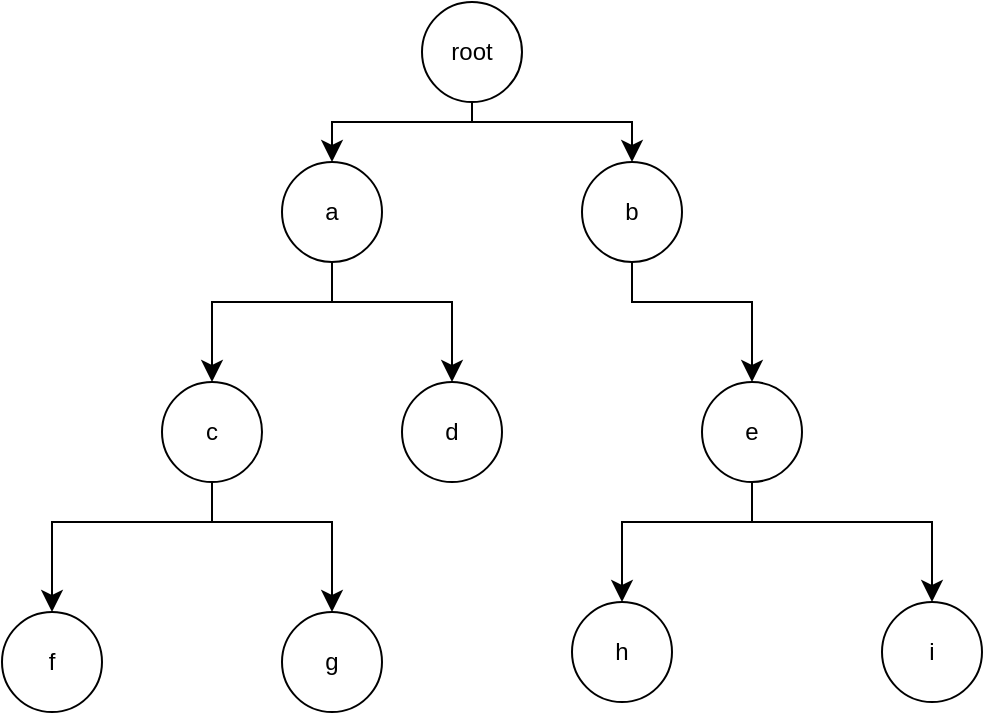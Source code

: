 <mxfile>
    <diagram id="GQkH641Xpm4xBl6vEQXN" name="Page-1">
        <mxGraphModel dx="485" dy="742" grid="1" gridSize="10" guides="1" tooltips="1" connect="1" arrows="1" fold="1" page="1" pageScale="1" pageWidth="850" pageHeight="1100" math="0" shadow="0">
            <root>
                <mxCell id="0"/>
                <mxCell id="1" parent="0"/>
                <mxCell id="2" value="root" style="ellipse;whiteSpace=wrap;html=1;aspect=fixed;" vertex="1" parent="1">
                    <mxGeometry x="350" y="220" width="50" height="50" as="geometry"/>
                </mxCell>
                <mxCell id="3" value="a" style="ellipse;whiteSpace=wrap;html=1;aspect=fixed;" vertex="1" parent="1">
                    <mxGeometry x="280" y="300" width="50" height="50" as="geometry"/>
                </mxCell>
                <mxCell id="4" value="b" style="ellipse;whiteSpace=wrap;html=1;aspect=fixed;" vertex="1" parent="1">
                    <mxGeometry x="430" y="300" width="50" height="50" as="geometry"/>
                </mxCell>
                <mxCell id="5" value="c" style="ellipse;whiteSpace=wrap;html=1;aspect=fixed;" vertex="1" parent="1">
                    <mxGeometry x="220" y="410" width="50" height="50" as="geometry"/>
                </mxCell>
                <mxCell id="6" value="g" style="ellipse;whiteSpace=wrap;html=1;aspect=fixed;" vertex="1" parent="1">
                    <mxGeometry x="280" y="525" width="50" height="50" as="geometry"/>
                </mxCell>
                <mxCell id="7" value="f" style="ellipse;whiteSpace=wrap;html=1;aspect=fixed;" vertex="1" parent="1">
                    <mxGeometry x="140" y="525" width="50" height="50" as="geometry"/>
                </mxCell>
                <mxCell id="8" value="i" style="ellipse;whiteSpace=wrap;html=1;aspect=fixed;" vertex="1" parent="1">
                    <mxGeometry x="580" y="520" width="50" height="50" as="geometry"/>
                </mxCell>
                <mxCell id="9" value="h" style="ellipse;whiteSpace=wrap;html=1;aspect=fixed;" vertex="1" parent="1">
                    <mxGeometry x="425" y="520" width="50" height="50" as="geometry"/>
                </mxCell>
                <mxCell id="10" value="e" style="ellipse;whiteSpace=wrap;html=1;aspect=fixed;" vertex="1" parent="1">
                    <mxGeometry x="490" y="410" width="50" height="50" as="geometry"/>
                </mxCell>
                <mxCell id="11" value="d" style="ellipse;whiteSpace=wrap;html=1;aspect=fixed;" vertex="1" parent="1">
                    <mxGeometry x="340" y="410" width="50" height="50" as="geometry"/>
                </mxCell>
                <mxCell id="12" value="" style="edgeStyle=segmentEdgeStyle;endArrow=classic;html=1;curved=0;rounded=0;endSize=8;startSize=8;exitX=0.5;exitY=1;exitDx=0;exitDy=0;entryX=0.5;entryY=0;entryDx=0;entryDy=0;" edge="1" parent="1" source="2" target="3">
                    <mxGeometry width="50" height="50" relative="1" as="geometry">
                        <mxPoint x="360" y="450" as="sourcePoint"/>
                        <mxPoint x="410" y="400" as="targetPoint"/>
                        <Array as="points">
                            <mxPoint x="375" y="280"/>
                            <mxPoint x="305" y="280"/>
                        </Array>
                    </mxGeometry>
                </mxCell>
                <mxCell id="13" value="" style="edgeStyle=segmentEdgeStyle;endArrow=classic;html=1;curved=0;rounded=0;endSize=8;startSize=8;exitX=0.5;exitY=1;exitDx=0;exitDy=0;entryX=0.5;entryY=0;entryDx=0;entryDy=0;" edge="1" parent="1" source="2" target="4">
                    <mxGeometry width="50" height="50" relative="1" as="geometry">
                        <mxPoint x="385" y="280" as="sourcePoint"/>
                        <mxPoint x="315" y="310" as="targetPoint"/>
                        <Array as="points">
                            <mxPoint x="375" y="280"/>
                            <mxPoint x="455" y="280"/>
                        </Array>
                    </mxGeometry>
                </mxCell>
                <mxCell id="14" value="" style="edgeStyle=segmentEdgeStyle;endArrow=classic;html=1;curved=0;rounded=0;endSize=8;startSize=8;entryX=0.5;entryY=0;entryDx=0;entryDy=0;" edge="1" parent="1" target="6">
                    <mxGeometry width="50" height="50" relative="1" as="geometry">
                        <mxPoint x="245" y="460" as="sourcePoint"/>
                        <mxPoint x="325" y="320" as="targetPoint"/>
                        <Array as="points">
                            <mxPoint x="245" y="480"/>
                            <mxPoint x="305" y="480"/>
                        </Array>
                    </mxGeometry>
                </mxCell>
                <mxCell id="15" value="" style="edgeStyle=segmentEdgeStyle;endArrow=classic;html=1;curved=0;rounded=0;endSize=8;startSize=8;exitX=0.5;exitY=1;exitDx=0;exitDy=0;entryX=0.5;entryY=0;entryDx=0;entryDy=0;" edge="1" parent="1" source="5" target="7">
                    <mxGeometry width="50" height="50" relative="1" as="geometry">
                        <mxPoint x="405" y="300" as="sourcePoint"/>
                        <mxPoint x="335" y="330" as="targetPoint"/>
                        <Array as="points">
                            <mxPoint x="245" y="480"/>
                            <mxPoint x="165" y="480"/>
                        </Array>
                    </mxGeometry>
                </mxCell>
                <mxCell id="16" value="" style="edgeStyle=segmentEdgeStyle;endArrow=classic;html=1;curved=0;rounded=0;endSize=8;startSize=8;exitX=0.5;exitY=1;exitDx=0;exitDy=0;entryX=0.5;entryY=0;entryDx=0;entryDy=0;" edge="1" parent="1" source="3" target="11">
                    <mxGeometry width="50" height="50" relative="1" as="geometry">
                        <mxPoint x="415" y="310" as="sourcePoint"/>
                        <mxPoint x="345" y="340" as="targetPoint"/>
                        <Array as="points">
                            <mxPoint x="305" y="370"/>
                            <mxPoint x="365" y="370"/>
                        </Array>
                    </mxGeometry>
                </mxCell>
                <mxCell id="17" value="" style="edgeStyle=segmentEdgeStyle;endArrow=classic;html=1;curved=0;rounded=0;endSize=8;startSize=8;exitX=0.5;exitY=1;exitDx=0;exitDy=0;entryX=0.5;entryY=0;entryDx=0;entryDy=0;" edge="1" parent="1" source="3" target="5">
                    <mxGeometry width="50" height="50" relative="1" as="geometry">
                        <mxPoint x="425" y="320" as="sourcePoint"/>
                        <mxPoint x="355" y="350" as="targetPoint"/>
                        <Array as="points">
                            <mxPoint x="305" y="370"/>
                            <mxPoint x="245" y="370"/>
                        </Array>
                    </mxGeometry>
                </mxCell>
                <mxCell id="18" value="" style="edgeStyle=segmentEdgeStyle;endArrow=classic;html=1;curved=0;rounded=0;endSize=8;startSize=8;exitX=0.5;exitY=1;exitDx=0;exitDy=0;entryX=0.5;entryY=0;entryDx=0;entryDy=0;" edge="1" parent="1" source="4" target="10">
                    <mxGeometry width="50" height="50" relative="1" as="geometry">
                        <mxPoint x="435" y="330" as="sourcePoint"/>
                        <mxPoint x="365" y="360" as="targetPoint"/>
                        <Array as="points">
                            <mxPoint x="455" y="370"/>
                            <mxPoint x="515" y="370"/>
                        </Array>
                    </mxGeometry>
                </mxCell>
                <mxCell id="19" value="" style="edgeStyle=segmentEdgeStyle;endArrow=classic;html=1;curved=0;rounded=0;endSize=8;startSize=8;exitX=0.5;exitY=1;exitDx=0;exitDy=0;entryX=0.5;entryY=0;entryDx=0;entryDy=0;" edge="1" parent="1" source="10" target="9">
                    <mxGeometry width="50" height="50" relative="1" as="geometry">
                        <mxPoint x="465" y="360" as="sourcePoint"/>
                        <mxPoint x="525" y="420" as="targetPoint"/>
                        <Array as="points">
                            <mxPoint x="515" y="480"/>
                            <mxPoint x="450" y="480"/>
                        </Array>
                    </mxGeometry>
                </mxCell>
                <mxCell id="20" value="" style="edgeStyle=segmentEdgeStyle;endArrow=classic;html=1;curved=0;rounded=0;endSize=8;startSize=8;exitX=0.5;exitY=1;exitDx=0;exitDy=0;entryX=0.5;entryY=0;entryDx=0;entryDy=0;" edge="1" parent="1" source="10" target="8">
                    <mxGeometry width="50" height="50" relative="1" as="geometry">
                        <mxPoint x="475" y="370" as="sourcePoint"/>
                        <mxPoint x="535" y="430" as="targetPoint"/>
                        <Array as="points">
                            <mxPoint x="515" y="480"/>
                            <mxPoint x="605" y="480"/>
                        </Array>
                    </mxGeometry>
                </mxCell>
            </root>
        </mxGraphModel>
    </diagram>
</mxfile>